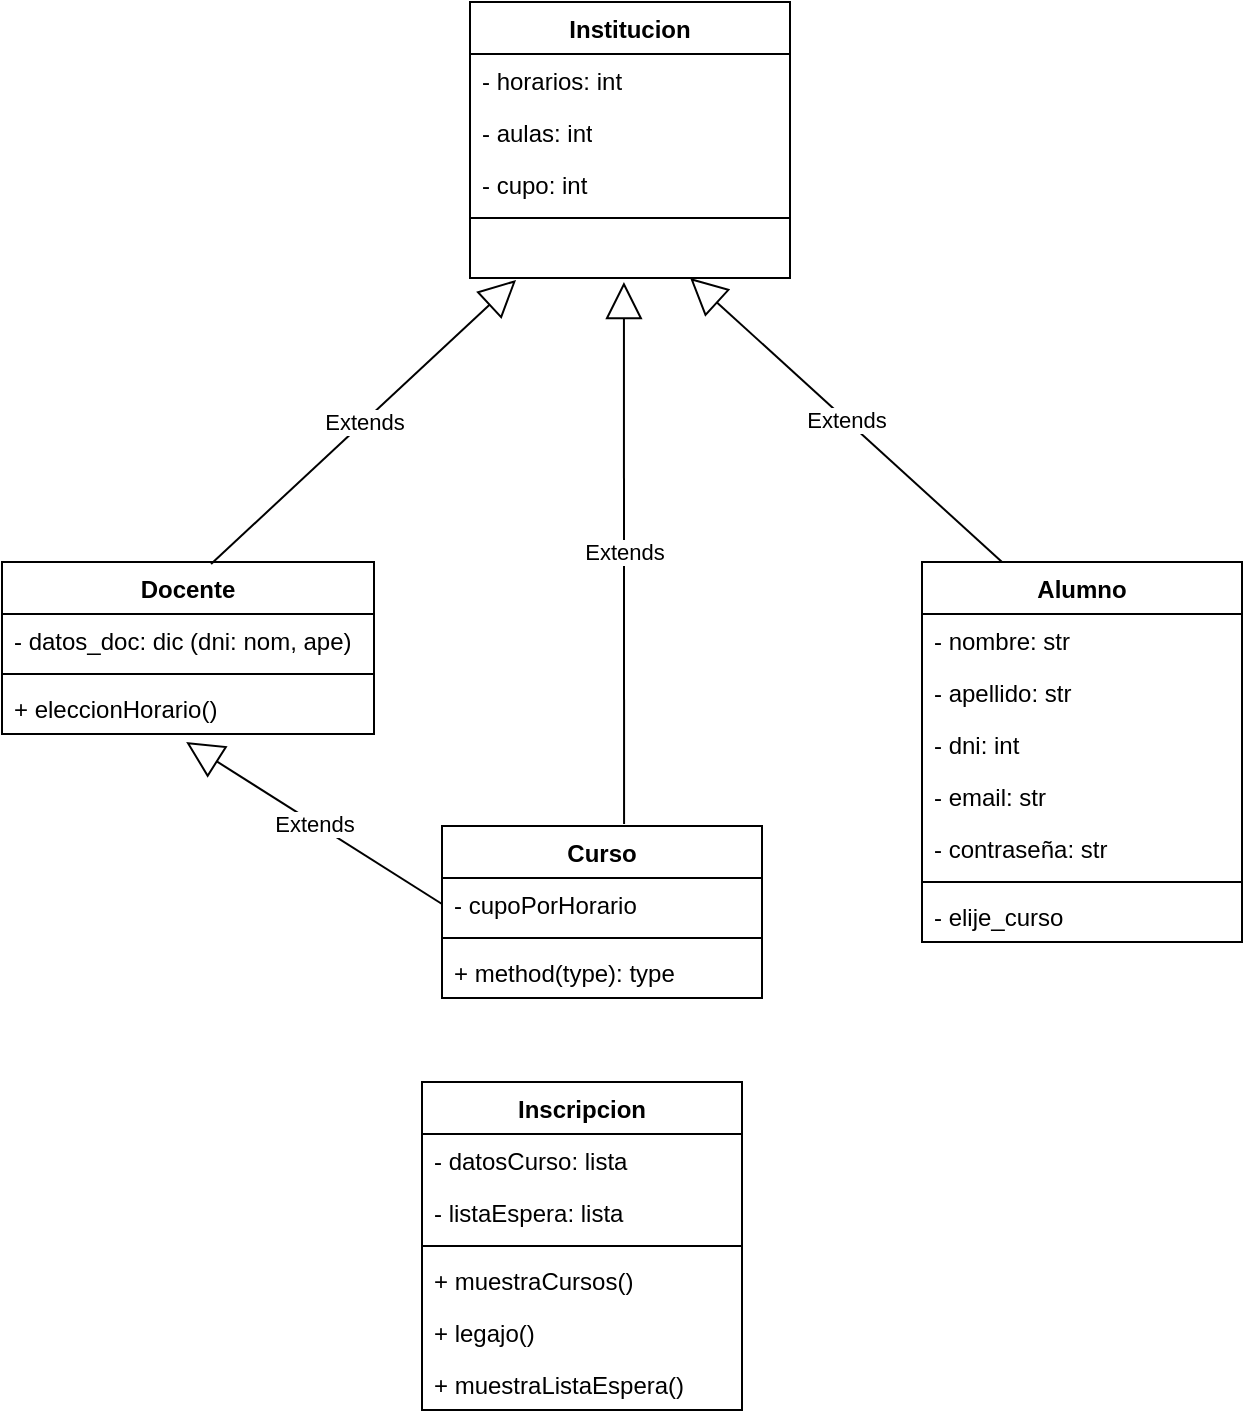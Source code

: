 <mxfile version="21.2.1" type="device">
  <diagram name="Página-1" id="a-VTjUv2pNuY1TW5r9Jl">
    <mxGraphModel dx="1338" dy="710" grid="1" gridSize="10" guides="1" tooltips="1" connect="1" arrows="1" fold="1" page="1" pageScale="1" pageWidth="827" pageHeight="1169" math="0" shadow="0">
      <root>
        <mxCell id="0" />
        <mxCell id="1" parent="0" />
        <mxCell id="qPqAG8QhBeBTP8QFayQu-18" value="Alumno" style="swimlane;fontStyle=1;align=center;verticalAlign=top;childLayout=stackLayout;horizontal=1;startSize=26;horizontalStack=0;resizeParent=1;resizeParentMax=0;resizeLast=0;collapsible=1;marginBottom=0;whiteSpace=wrap;html=1;" vertex="1" parent="1">
          <mxGeometry x="560" y="410" width="160" height="190" as="geometry" />
        </mxCell>
        <mxCell id="qPqAG8QhBeBTP8QFayQu-19" value="- nombre: str" style="text;strokeColor=none;fillColor=none;align=left;verticalAlign=top;spacingLeft=4;spacingRight=4;overflow=hidden;rotatable=0;points=[[0,0.5],[1,0.5]];portConstraint=eastwest;whiteSpace=wrap;html=1;" vertex="1" parent="qPqAG8QhBeBTP8QFayQu-18">
          <mxGeometry y="26" width="160" height="26" as="geometry" />
        </mxCell>
        <mxCell id="qPqAG8QhBeBTP8QFayQu-22" value="- apellido: str" style="text;strokeColor=none;fillColor=none;align=left;verticalAlign=top;spacingLeft=4;spacingRight=4;overflow=hidden;rotatable=0;points=[[0,0.5],[1,0.5]];portConstraint=eastwest;whiteSpace=wrap;html=1;" vertex="1" parent="qPqAG8QhBeBTP8QFayQu-18">
          <mxGeometry y="52" width="160" height="26" as="geometry" />
        </mxCell>
        <mxCell id="qPqAG8QhBeBTP8QFayQu-23" value="- dni: int" style="text;strokeColor=none;fillColor=none;align=left;verticalAlign=top;spacingLeft=4;spacingRight=4;overflow=hidden;rotatable=0;points=[[0,0.5],[1,0.5]];portConstraint=eastwest;whiteSpace=wrap;html=1;" vertex="1" parent="qPqAG8QhBeBTP8QFayQu-18">
          <mxGeometry y="78" width="160" height="26" as="geometry" />
        </mxCell>
        <mxCell id="qPqAG8QhBeBTP8QFayQu-24" value="- email: str" style="text;strokeColor=none;fillColor=none;align=left;verticalAlign=top;spacingLeft=4;spacingRight=4;overflow=hidden;rotatable=0;points=[[0,0.5],[1,0.5]];portConstraint=eastwest;whiteSpace=wrap;html=1;" vertex="1" parent="qPqAG8QhBeBTP8QFayQu-18">
          <mxGeometry y="104" width="160" height="26" as="geometry" />
        </mxCell>
        <mxCell id="qPqAG8QhBeBTP8QFayQu-26" value="- contraseña: str" style="text;strokeColor=none;fillColor=none;align=left;verticalAlign=top;spacingLeft=4;spacingRight=4;overflow=hidden;rotatable=0;points=[[0,0.5],[1,0.5]];portConstraint=eastwest;whiteSpace=wrap;html=1;" vertex="1" parent="qPqAG8QhBeBTP8QFayQu-18">
          <mxGeometry y="130" width="160" height="26" as="geometry" />
        </mxCell>
        <mxCell id="qPqAG8QhBeBTP8QFayQu-20" value="" style="line;strokeWidth=1;fillColor=none;align=left;verticalAlign=middle;spacingTop=-1;spacingLeft=3;spacingRight=3;rotatable=0;labelPosition=right;points=[];portConstraint=eastwest;strokeColor=inherit;" vertex="1" parent="qPqAG8QhBeBTP8QFayQu-18">
          <mxGeometry y="156" width="160" height="8" as="geometry" />
        </mxCell>
        <mxCell id="qPqAG8QhBeBTP8QFayQu-55" value="- elije_curso" style="text;strokeColor=none;fillColor=none;align=left;verticalAlign=top;spacingLeft=4;spacingRight=4;overflow=hidden;rotatable=0;points=[[0,0.5],[1,0.5]];portConstraint=eastwest;whiteSpace=wrap;html=1;" vertex="1" parent="qPqAG8QhBeBTP8QFayQu-18">
          <mxGeometry y="164" width="160" height="26" as="geometry" />
        </mxCell>
        <mxCell id="qPqAG8QhBeBTP8QFayQu-27" value="Docente" style="swimlane;fontStyle=1;align=center;verticalAlign=top;childLayout=stackLayout;horizontal=1;startSize=26;horizontalStack=0;resizeParent=1;resizeParentMax=0;resizeLast=0;collapsible=1;marginBottom=0;whiteSpace=wrap;html=1;" vertex="1" parent="1">
          <mxGeometry x="100" y="410" width="186" height="86" as="geometry" />
        </mxCell>
        <mxCell id="qPqAG8QhBeBTP8QFayQu-28" value="- datos_doc: dic (dni: nom, ape)" style="text;strokeColor=none;fillColor=none;align=left;verticalAlign=top;spacingLeft=4;spacingRight=4;overflow=hidden;rotatable=0;points=[[0,0.5],[1,0.5]];portConstraint=eastwest;whiteSpace=wrap;html=1;" vertex="1" parent="qPqAG8QhBeBTP8QFayQu-27">
          <mxGeometry y="26" width="186" height="26" as="geometry" />
        </mxCell>
        <mxCell id="qPqAG8QhBeBTP8QFayQu-29" value="" style="line;strokeWidth=1;fillColor=none;align=left;verticalAlign=middle;spacingTop=-1;spacingLeft=3;spacingRight=3;rotatable=0;labelPosition=right;points=[];portConstraint=eastwest;strokeColor=inherit;" vertex="1" parent="qPqAG8QhBeBTP8QFayQu-27">
          <mxGeometry y="52" width="186" height="8" as="geometry" />
        </mxCell>
        <mxCell id="qPqAG8QhBeBTP8QFayQu-30" value="+ eleccionHorario()" style="text;strokeColor=none;fillColor=none;align=left;verticalAlign=top;spacingLeft=4;spacingRight=4;overflow=hidden;rotatable=0;points=[[0,0.5],[1,0.5]];portConstraint=eastwest;whiteSpace=wrap;html=1;" vertex="1" parent="qPqAG8QhBeBTP8QFayQu-27">
          <mxGeometry y="60" width="186" height="26" as="geometry" />
        </mxCell>
        <mxCell id="qPqAG8QhBeBTP8QFayQu-40" value="Inscripcion" style="swimlane;fontStyle=1;align=center;verticalAlign=top;childLayout=stackLayout;horizontal=1;startSize=26;horizontalStack=0;resizeParent=1;resizeParentMax=0;resizeLast=0;collapsible=1;marginBottom=0;whiteSpace=wrap;html=1;" vertex="1" parent="1">
          <mxGeometry x="310" y="670" width="160" height="164" as="geometry" />
        </mxCell>
        <mxCell id="qPqAG8QhBeBTP8QFayQu-41" value="- datosCurso: lista" style="text;strokeColor=none;fillColor=none;align=left;verticalAlign=top;spacingLeft=4;spacingRight=4;overflow=hidden;rotatable=0;points=[[0,0.5],[1,0.5]];portConstraint=eastwest;whiteSpace=wrap;html=1;" vertex="1" parent="qPqAG8QhBeBTP8QFayQu-40">
          <mxGeometry y="26" width="160" height="26" as="geometry" />
        </mxCell>
        <mxCell id="qPqAG8QhBeBTP8QFayQu-45" value="- listaEspera: lista" style="text;strokeColor=none;fillColor=none;align=left;verticalAlign=top;spacingLeft=4;spacingRight=4;overflow=hidden;rotatable=0;points=[[0,0.5],[1,0.5]];portConstraint=eastwest;whiteSpace=wrap;html=1;" vertex="1" parent="qPqAG8QhBeBTP8QFayQu-40">
          <mxGeometry y="52" width="160" height="26" as="geometry" />
        </mxCell>
        <mxCell id="qPqAG8QhBeBTP8QFayQu-42" value="" style="line;strokeWidth=1;fillColor=none;align=left;verticalAlign=middle;spacingTop=-1;spacingLeft=3;spacingRight=3;rotatable=0;labelPosition=right;points=[];portConstraint=eastwest;strokeColor=inherit;" vertex="1" parent="qPqAG8QhBeBTP8QFayQu-40">
          <mxGeometry y="78" width="160" height="8" as="geometry" />
        </mxCell>
        <mxCell id="qPqAG8QhBeBTP8QFayQu-43" value="+ muestraCursos()" style="text;strokeColor=none;fillColor=none;align=left;verticalAlign=top;spacingLeft=4;spacingRight=4;overflow=hidden;rotatable=0;points=[[0,0.5],[1,0.5]];portConstraint=eastwest;whiteSpace=wrap;html=1;" vertex="1" parent="qPqAG8QhBeBTP8QFayQu-40">
          <mxGeometry y="86" width="160" height="26" as="geometry" />
        </mxCell>
        <mxCell id="qPqAG8QhBeBTP8QFayQu-58" value="+ legajo()" style="text;strokeColor=none;fillColor=none;align=left;verticalAlign=top;spacingLeft=4;spacingRight=4;overflow=hidden;rotatable=0;points=[[0,0.5],[1,0.5]];portConstraint=eastwest;whiteSpace=wrap;html=1;" vertex="1" parent="qPqAG8QhBeBTP8QFayQu-40">
          <mxGeometry y="112" width="160" height="26" as="geometry" />
        </mxCell>
        <mxCell id="qPqAG8QhBeBTP8QFayQu-46" value="+ muestraListaEspera()" style="text;strokeColor=none;fillColor=none;align=left;verticalAlign=top;spacingLeft=4;spacingRight=4;overflow=hidden;rotatable=0;points=[[0,0.5],[1,0.5]];portConstraint=eastwest;whiteSpace=wrap;html=1;" vertex="1" parent="qPqAG8QhBeBTP8QFayQu-40">
          <mxGeometry y="138" width="160" height="26" as="geometry" />
        </mxCell>
        <mxCell id="qPqAG8QhBeBTP8QFayQu-47" value="Institucion" style="swimlane;fontStyle=1;align=center;verticalAlign=top;childLayout=stackLayout;horizontal=1;startSize=26;horizontalStack=0;resizeParent=1;resizeParentMax=0;resizeLast=0;collapsible=1;marginBottom=0;whiteSpace=wrap;html=1;" vertex="1" parent="1">
          <mxGeometry x="334" y="130" width="160" height="138" as="geometry" />
        </mxCell>
        <mxCell id="qPqAG8QhBeBTP8QFayQu-48" value="- horarios: int" style="text;strokeColor=none;fillColor=none;align=left;verticalAlign=top;spacingLeft=4;spacingRight=4;overflow=hidden;rotatable=0;points=[[0,0.5],[1,0.5]];portConstraint=eastwest;whiteSpace=wrap;html=1;" vertex="1" parent="qPqAG8QhBeBTP8QFayQu-47">
          <mxGeometry y="26" width="160" height="26" as="geometry" />
        </mxCell>
        <mxCell id="qPqAG8QhBeBTP8QFayQu-51" value="- aulas: int" style="text;strokeColor=none;fillColor=none;align=left;verticalAlign=top;spacingLeft=4;spacingRight=4;overflow=hidden;rotatable=0;points=[[0,0.5],[1,0.5]];portConstraint=eastwest;whiteSpace=wrap;html=1;" vertex="1" parent="qPqAG8QhBeBTP8QFayQu-47">
          <mxGeometry y="52" width="160" height="26" as="geometry" />
        </mxCell>
        <mxCell id="qPqAG8QhBeBTP8QFayQu-52" value="- cupo: int" style="text;strokeColor=none;fillColor=none;align=left;verticalAlign=top;spacingLeft=4;spacingRight=4;overflow=hidden;rotatable=0;points=[[0,0.5],[1,0.5]];portConstraint=eastwest;whiteSpace=wrap;html=1;" vertex="1" parent="qPqAG8QhBeBTP8QFayQu-47">
          <mxGeometry y="78" width="160" height="26" as="geometry" />
        </mxCell>
        <mxCell id="qPqAG8QhBeBTP8QFayQu-49" value="" style="line;strokeWidth=1;fillColor=none;align=left;verticalAlign=middle;spacingTop=-1;spacingLeft=3;spacingRight=3;rotatable=0;labelPosition=right;points=[];portConstraint=eastwest;strokeColor=inherit;" vertex="1" parent="qPqAG8QhBeBTP8QFayQu-47">
          <mxGeometry y="104" width="160" height="8" as="geometry" />
        </mxCell>
        <mxCell id="qPqAG8QhBeBTP8QFayQu-50" value="&amp;nbsp;" style="text;strokeColor=none;fillColor=none;align=left;verticalAlign=top;spacingLeft=4;spacingRight=4;overflow=hidden;rotatable=0;points=[[0,0.5],[1,0.5]];portConstraint=eastwest;whiteSpace=wrap;html=1;" vertex="1" parent="qPqAG8QhBeBTP8QFayQu-47">
          <mxGeometry y="112" width="160" height="26" as="geometry" />
        </mxCell>
        <mxCell id="qPqAG8QhBeBTP8QFayQu-53" value="Extends" style="endArrow=block;endSize=16;endFill=0;html=1;rounded=0;exitX=0.562;exitY=0.012;exitDx=0;exitDy=0;exitPerimeter=0;entryX=0.144;entryY=1.038;entryDx=0;entryDy=0;entryPerimeter=0;" edge="1" parent="1" source="qPqAG8QhBeBTP8QFayQu-27" target="qPqAG8QhBeBTP8QFayQu-50">
          <mxGeometry width="160" relative="1" as="geometry">
            <mxPoint x="242" y="349" as="sourcePoint" />
            <mxPoint x="334" y="290" as="targetPoint" />
          </mxGeometry>
        </mxCell>
        <mxCell id="qPqAG8QhBeBTP8QFayQu-54" value="Extends" style="endArrow=block;endSize=16;endFill=0;html=1;rounded=0;exitX=0.25;exitY=0;exitDx=0;exitDy=0;entryX=0.688;entryY=1;entryDx=0;entryDy=0;entryPerimeter=0;" edge="1" parent="1" source="qPqAG8QhBeBTP8QFayQu-18" target="qPqAG8QhBeBTP8QFayQu-50">
          <mxGeometry width="160" relative="1" as="geometry">
            <mxPoint x="230" y="361" as="sourcePoint" />
            <mxPoint x="367" y="279" as="targetPoint" />
          </mxGeometry>
        </mxCell>
        <mxCell id="qPqAG8QhBeBTP8QFayQu-63" value="Curso" style="swimlane;fontStyle=1;align=center;verticalAlign=top;childLayout=stackLayout;horizontal=1;startSize=26;horizontalStack=0;resizeParent=1;resizeParentMax=0;resizeLast=0;collapsible=1;marginBottom=0;whiteSpace=wrap;html=1;" vertex="1" parent="1">
          <mxGeometry x="320" y="542" width="160" height="86" as="geometry" />
        </mxCell>
        <mxCell id="qPqAG8QhBeBTP8QFayQu-64" value="- cupoPorHorario" style="text;strokeColor=none;fillColor=none;align=left;verticalAlign=top;spacingLeft=4;spacingRight=4;overflow=hidden;rotatable=0;points=[[0,0.5],[1,0.5]];portConstraint=eastwest;whiteSpace=wrap;html=1;" vertex="1" parent="qPqAG8QhBeBTP8QFayQu-63">
          <mxGeometry y="26" width="160" height="26" as="geometry" />
        </mxCell>
        <mxCell id="qPqAG8QhBeBTP8QFayQu-65" value="" style="line;strokeWidth=1;fillColor=none;align=left;verticalAlign=middle;spacingTop=-1;spacingLeft=3;spacingRight=3;rotatable=0;labelPosition=right;points=[];portConstraint=eastwest;strokeColor=inherit;" vertex="1" parent="qPqAG8QhBeBTP8QFayQu-63">
          <mxGeometry y="52" width="160" height="8" as="geometry" />
        </mxCell>
        <mxCell id="qPqAG8QhBeBTP8QFayQu-66" value="+ method(type): type" style="text;strokeColor=none;fillColor=none;align=left;verticalAlign=top;spacingLeft=4;spacingRight=4;overflow=hidden;rotatable=0;points=[[0,0.5],[1,0.5]];portConstraint=eastwest;whiteSpace=wrap;html=1;" vertex="1" parent="qPqAG8QhBeBTP8QFayQu-63">
          <mxGeometry y="60" width="160" height="26" as="geometry" />
        </mxCell>
        <mxCell id="qPqAG8QhBeBTP8QFayQu-67" value="Extends" style="endArrow=block;endSize=16;endFill=0;html=1;rounded=0;exitX=0.569;exitY=-0.012;exitDx=0;exitDy=0;entryX=0.481;entryY=1.077;entryDx=0;entryDy=0;entryPerimeter=0;exitPerimeter=0;" edge="1" parent="1" source="qPqAG8QhBeBTP8QFayQu-63" target="qPqAG8QhBeBTP8QFayQu-50">
          <mxGeometry width="160" relative="1" as="geometry">
            <mxPoint x="610" y="420" as="sourcePoint" />
            <mxPoint x="454" y="278" as="targetPoint" />
          </mxGeometry>
        </mxCell>
        <mxCell id="qPqAG8QhBeBTP8QFayQu-68" value="Extends" style="endArrow=block;endSize=16;endFill=0;html=1;rounded=0;exitX=0;exitY=0.5;exitDx=0;exitDy=0;entryX=0.495;entryY=1.154;entryDx=0;entryDy=0;entryPerimeter=0;" edge="1" parent="1" source="qPqAG8QhBeBTP8QFayQu-64" target="qPqAG8QhBeBTP8QFayQu-30">
          <mxGeometry width="160" relative="1" as="geometry">
            <mxPoint x="190" y="781" as="sourcePoint" />
            <mxPoint x="190" y="510" as="targetPoint" />
          </mxGeometry>
        </mxCell>
      </root>
    </mxGraphModel>
  </diagram>
</mxfile>
